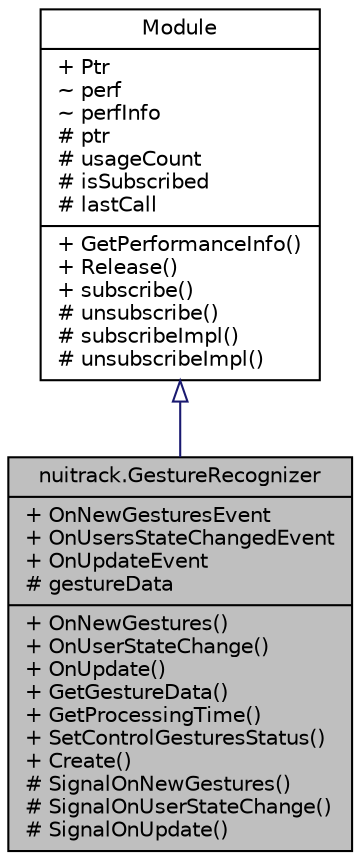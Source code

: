 digraph "nuitrack.GestureRecognizer"
{
  edge [fontname="Helvetica",fontsize="10",labelfontname="Helvetica",labelfontsize="10"];
  node [fontname="Helvetica",fontsize="10",shape=record];
  Node1 [label="{nuitrack.GestureRecognizer\n|+ OnNewGesturesEvent\l+ OnUsersStateChangedEvent\l+ OnUpdateEvent\l# gestureData\l|+ OnNewGestures()\l+ OnUserStateChange()\l+ OnUpdate()\l+ GetGestureData()\l+ GetProcessingTime()\l+ SetControlGesturesStatus()\l+ Create()\l# SignalOnNewGestures()\l# SignalOnUserStateChange()\l# SignalOnUpdate()\l}",height=0.2,width=0.4,color="black", fillcolor="grey75", style="filled" fontcolor="black"];
  Node2 -> Node1 [dir="back",color="midnightblue",fontsize="10",style="solid",arrowtail="onormal",fontname="Helvetica"];
  Node2 [label="{Module\n|+ Ptr\l~ perf\l~ perfInfo\l# ptr\l# usageCount\l# isSubscribed\l# lastCall\l|+ GetPerformanceInfo()\l+ Release()\l+ subscribe()\l# unsubscribe()\l# subscribeImpl()\l# unsubscribeImpl()\l}",height=0.2,width=0.4,color="black", fillcolor="white", style="filled",URL="$classnuitrack_1_1Module.html"];
}
